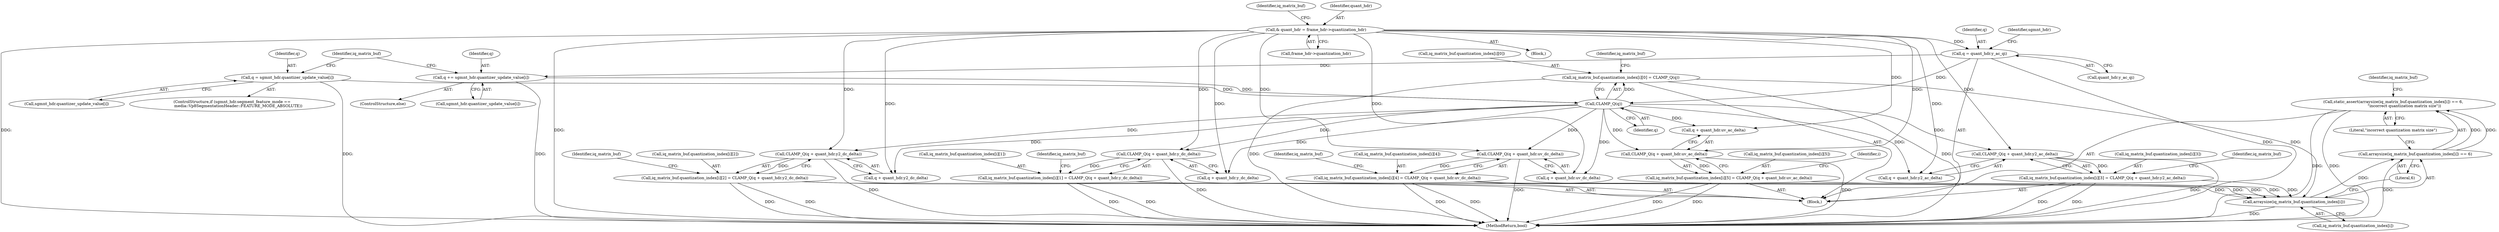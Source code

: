 digraph "0_Chrome_27c68f543e5eba779902447445dfb05ec3f5bf75_2@API" {
"1000177" [label="(Call,static_assert(arraysize(iq_matrix_buf.quantization_index[i]) == 6,\n                  \"incorrect quantization matrix size\"))"];
"1000178" [label="(Call,arraysize(iq_matrix_buf.quantization_index[i]) == 6)"];
"1000179" [label="(Call,arraysize(iq_matrix_buf.quantization_index[i]))"];
"1000187" [label="(Call,iq_matrix_buf.quantization_index[i][0] = CLAMP_Q(q))"];
"1000195" [label="(Call,CLAMP_Q(q))"];
"1000170" [label="(Call,q += sgmnt_hdr.quantizer_update_value[i])"];
"1000146" [label="(Call,q = quant_hdr.y_ac_qi)"];
"1000121" [label="(Call,& quant_hdr = frame_hdr->quantization_hdr)"];
"1000162" [label="(Call,q = sgmnt_hdr.quantizer_update_value[i])"];
"1000225" [label="(Call,iq_matrix_buf.quantization_index[i][3] = CLAMP_Q(q + quant_hdr.y2_ac_delta))"];
"1000233" [label="(Call,CLAMP_Q(q + quant_hdr.y2_ac_delta))"];
"1000211" [label="(Call,iq_matrix_buf.quantization_index[i][2] = CLAMP_Q(q + quant_hdr.y2_dc_delta))"];
"1000219" [label="(Call,CLAMP_Q(q + quant_hdr.y2_dc_delta))"];
"1000197" [label="(Call,iq_matrix_buf.quantization_index[i][1] = CLAMP_Q(q + quant_hdr.y_dc_delta))"];
"1000205" [label="(Call,CLAMP_Q(q + quant_hdr.y_dc_delta))"];
"1000239" [label="(Call,iq_matrix_buf.quantization_index[i][4] = CLAMP_Q(q + quant_hdr.uv_dc_delta))"];
"1000247" [label="(Call,CLAMP_Q(q + quant_hdr.uv_dc_delta))"];
"1000253" [label="(Call,iq_matrix_buf.quantization_index[i][5] = CLAMP_Q(q + quant_hdr.uv_ac_delta))"];
"1000261" [label="(Call,CLAMP_Q(q + quant_hdr.uv_ac_delta))"];
"1000786" [label="(MethodReturn,bool)"];
"1000143" [label="(Identifier,i)"];
"1000177" [label="(Call,static_assert(arraysize(iq_matrix_buf.quantization_index[i]) == 6,\n                  \"incorrect quantization matrix size\"))"];
"1000226" [label="(Call,iq_matrix_buf.quantization_index[i][3])"];
"1000239" [label="(Call,iq_matrix_buf.quantization_index[i][4] = CLAMP_Q(q + quant_hdr.uv_dc_delta))"];
"1000156" [label="(ControlStructure,if (sgmnt_hdr.segment_feature_mode ==\n          media::Vp8SegmentationHeader::FEATURE_MODE_ABSOLUTE))"];
"1000254" [label="(Call,iq_matrix_buf.quantization_index[i][5])"];
"1000220" [label="(Call,q + quant_hdr.y2_dc_delta)"];
"1000186" [label="(Literal,\"incorrect quantization matrix size\")"];
"1000123" [label="(Call,frame_hdr->quantization_hdr)"];
"1000195" [label="(Call,CLAMP_Q(q))"];
"1000253" [label="(Call,iq_matrix_buf.quantization_index[i][5] = CLAMP_Q(q + quant_hdr.uv_ac_delta))"];
"1000247" [label="(Call,CLAMP_Q(q + quant_hdr.uv_dc_delta))"];
"1000212" [label="(Call,iq_matrix_buf.quantization_index[i][2])"];
"1000182" [label="(Identifier,iq_matrix_buf)"];
"1000164" [label="(Call,sgmnt_hdr.quantizer_update_value[i])"];
"1000257" [label="(Identifier,iq_matrix_buf)"];
"1000191" [label="(Identifier,iq_matrix_buf)"];
"1000261" [label="(Call,CLAMP_Q(q + quant_hdr.uv_ac_delta))"];
"1000198" [label="(Call,iq_matrix_buf.quantization_index[i][1])"];
"1000162" [label="(Call,q = sgmnt_hdr.quantizer_update_value[i])"];
"1000187" [label="(Call,iq_matrix_buf.quantization_index[i][0] = CLAMP_Q(q))"];
"1000219" [label="(Call,CLAMP_Q(q + quant_hdr.y2_dc_delta))"];
"1000211" [label="(Call,iq_matrix_buf.quantization_index[i][2] = CLAMP_Q(q + quant_hdr.y2_dc_delta))"];
"1000171" [label="(Identifier,q)"];
"1000234" [label="(Call,q + quant_hdr.y2_ac_delta)"];
"1000240" [label="(Call,iq_matrix_buf.quantization_index[i][4])"];
"1000197" [label="(Call,iq_matrix_buf.quantization_index[i][1] = CLAMP_Q(q + quant_hdr.y_dc_delta))"];
"1000178" [label="(Call,arraysize(iq_matrix_buf.quantization_index[i]) == 6)"];
"1000144" [label="(Block,)"];
"1000130" [label="(Identifier,iq_matrix_buf)"];
"1000205" [label="(Call,CLAMP_Q(q + quant_hdr.y_dc_delta))"];
"1000248" [label="(Call,q + quant_hdr.uv_dc_delta)"];
"1000229" [label="(Identifier,iq_matrix_buf)"];
"1000201" [label="(Identifier,iq_matrix_buf)"];
"1000233" [label="(Call,CLAMP_Q(q + quant_hdr.y2_ac_delta))"];
"1000170" [label="(Call,q += sgmnt_hdr.quantizer_update_value[i])"];
"1000146" [label="(Call,q = quant_hdr.y_ac_qi)"];
"1000121" [label="(Call,& quant_hdr = frame_hdr->quantization_hdr)"];
"1000106" [label="(Block,)"];
"1000215" [label="(Identifier,iq_matrix_buf)"];
"1000206" [label="(Call,q + quant_hdr.y_dc_delta)"];
"1000196" [label="(Identifier,q)"];
"1000148" [label="(Call,quant_hdr.y_ac_qi)"];
"1000180" [label="(Call,iq_matrix_buf.quantization_index[i])"];
"1000163" [label="(Identifier,q)"];
"1000153" [label="(Identifier,sgmnt_hdr)"];
"1000243" [label="(Identifier,iq_matrix_buf)"];
"1000122" [label="(Identifier,quant_hdr)"];
"1000225" [label="(Call,iq_matrix_buf.quantization_index[i][3] = CLAMP_Q(q + quant_hdr.y2_ac_delta))"];
"1000188" [label="(Call,iq_matrix_buf.quantization_index[i][0])"];
"1000172" [label="(Call,sgmnt_hdr.quantizer_update_value[i])"];
"1000147" [label="(Identifier,q)"];
"1000179" [label="(Call,arraysize(iq_matrix_buf.quantization_index[i]))"];
"1000185" [label="(Literal,6)"];
"1000169" [label="(ControlStructure,else)"];
"1000262" [label="(Call,q + quant_hdr.uv_ac_delta)"];
"1000177" -> "1000144"  [label="AST: "];
"1000177" -> "1000186"  [label="CFG: "];
"1000178" -> "1000177"  [label="AST: "];
"1000186" -> "1000177"  [label="AST: "];
"1000191" -> "1000177"  [label="CFG: "];
"1000177" -> "1000786"  [label="DDG: "];
"1000177" -> "1000786"  [label="DDG: "];
"1000178" -> "1000177"  [label="DDG: "];
"1000178" -> "1000177"  [label="DDG: "];
"1000178" -> "1000185"  [label="CFG: "];
"1000179" -> "1000178"  [label="AST: "];
"1000185" -> "1000178"  [label="AST: "];
"1000186" -> "1000178"  [label="CFG: "];
"1000178" -> "1000786"  [label="DDG: "];
"1000179" -> "1000178"  [label="DDG: "];
"1000179" -> "1000180"  [label="CFG: "];
"1000180" -> "1000179"  [label="AST: "];
"1000185" -> "1000179"  [label="CFG: "];
"1000179" -> "1000786"  [label="DDG: "];
"1000187" -> "1000179"  [label="DDG: "];
"1000225" -> "1000179"  [label="DDG: "];
"1000211" -> "1000179"  [label="DDG: "];
"1000197" -> "1000179"  [label="DDG: "];
"1000239" -> "1000179"  [label="DDG: "];
"1000253" -> "1000179"  [label="DDG: "];
"1000187" -> "1000144"  [label="AST: "];
"1000187" -> "1000195"  [label="CFG: "];
"1000188" -> "1000187"  [label="AST: "];
"1000195" -> "1000187"  [label="AST: "];
"1000201" -> "1000187"  [label="CFG: "];
"1000187" -> "1000786"  [label="DDG: "];
"1000187" -> "1000786"  [label="DDG: "];
"1000195" -> "1000187"  [label="DDG: "];
"1000195" -> "1000196"  [label="CFG: "];
"1000196" -> "1000195"  [label="AST: "];
"1000170" -> "1000195"  [label="DDG: "];
"1000162" -> "1000195"  [label="DDG: "];
"1000146" -> "1000195"  [label="DDG: "];
"1000195" -> "1000205"  [label="DDG: "];
"1000195" -> "1000206"  [label="DDG: "];
"1000195" -> "1000219"  [label="DDG: "];
"1000195" -> "1000220"  [label="DDG: "];
"1000195" -> "1000233"  [label="DDG: "];
"1000195" -> "1000234"  [label="DDG: "];
"1000195" -> "1000247"  [label="DDG: "];
"1000195" -> "1000248"  [label="DDG: "];
"1000195" -> "1000261"  [label="DDG: "];
"1000195" -> "1000262"  [label="DDG: "];
"1000170" -> "1000169"  [label="AST: "];
"1000170" -> "1000172"  [label="CFG: "];
"1000171" -> "1000170"  [label="AST: "];
"1000172" -> "1000170"  [label="AST: "];
"1000182" -> "1000170"  [label="CFG: "];
"1000170" -> "1000786"  [label="DDG: "];
"1000146" -> "1000170"  [label="DDG: "];
"1000146" -> "1000144"  [label="AST: "];
"1000146" -> "1000148"  [label="CFG: "];
"1000147" -> "1000146"  [label="AST: "];
"1000148" -> "1000146"  [label="AST: "];
"1000153" -> "1000146"  [label="CFG: "];
"1000146" -> "1000786"  [label="DDG: "];
"1000121" -> "1000146"  [label="DDG: "];
"1000121" -> "1000106"  [label="AST: "];
"1000121" -> "1000123"  [label="CFG: "];
"1000122" -> "1000121"  [label="AST: "];
"1000123" -> "1000121"  [label="AST: "];
"1000130" -> "1000121"  [label="CFG: "];
"1000121" -> "1000786"  [label="DDG: "];
"1000121" -> "1000786"  [label="DDG: "];
"1000121" -> "1000205"  [label="DDG: "];
"1000121" -> "1000206"  [label="DDG: "];
"1000121" -> "1000219"  [label="DDG: "];
"1000121" -> "1000220"  [label="DDG: "];
"1000121" -> "1000233"  [label="DDG: "];
"1000121" -> "1000234"  [label="DDG: "];
"1000121" -> "1000247"  [label="DDG: "];
"1000121" -> "1000248"  [label="DDG: "];
"1000121" -> "1000261"  [label="DDG: "];
"1000121" -> "1000262"  [label="DDG: "];
"1000162" -> "1000156"  [label="AST: "];
"1000162" -> "1000164"  [label="CFG: "];
"1000163" -> "1000162"  [label="AST: "];
"1000164" -> "1000162"  [label="AST: "];
"1000182" -> "1000162"  [label="CFG: "];
"1000162" -> "1000786"  [label="DDG: "];
"1000225" -> "1000144"  [label="AST: "];
"1000225" -> "1000233"  [label="CFG: "];
"1000226" -> "1000225"  [label="AST: "];
"1000233" -> "1000225"  [label="AST: "];
"1000243" -> "1000225"  [label="CFG: "];
"1000225" -> "1000786"  [label="DDG: "];
"1000225" -> "1000786"  [label="DDG: "];
"1000233" -> "1000225"  [label="DDG: "];
"1000233" -> "1000234"  [label="CFG: "];
"1000234" -> "1000233"  [label="AST: "];
"1000233" -> "1000786"  [label="DDG: "];
"1000211" -> "1000144"  [label="AST: "];
"1000211" -> "1000219"  [label="CFG: "];
"1000212" -> "1000211"  [label="AST: "];
"1000219" -> "1000211"  [label="AST: "];
"1000229" -> "1000211"  [label="CFG: "];
"1000211" -> "1000786"  [label="DDG: "];
"1000211" -> "1000786"  [label="DDG: "];
"1000219" -> "1000211"  [label="DDG: "];
"1000219" -> "1000220"  [label="CFG: "];
"1000220" -> "1000219"  [label="AST: "];
"1000219" -> "1000786"  [label="DDG: "];
"1000197" -> "1000144"  [label="AST: "];
"1000197" -> "1000205"  [label="CFG: "];
"1000198" -> "1000197"  [label="AST: "];
"1000205" -> "1000197"  [label="AST: "];
"1000215" -> "1000197"  [label="CFG: "];
"1000197" -> "1000786"  [label="DDG: "];
"1000197" -> "1000786"  [label="DDG: "];
"1000205" -> "1000197"  [label="DDG: "];
"1000205" -> "1000206"  [label="CFG: "];
"1000206" -> "1000205"  [label="AST: "];
"1000205" -> "1000786"  [label="DDG: "];
"1000239" -> "1000144"  [label="AST: "];
"1000239" -> "1000247"  [label="CFG: "];
"1000240" -> "1000239"  [label="AST: "];
"1000247" -> "1000239"  [label="AST: "];
"1000257" -> "1000239"  [label="CFG: "];
"1000239" -> "1000786"  [label="DDG: "];
"1000239" -> "1000786"  [label="DDG: "];
"1000247" -> "1000239"  [label="DDG: "];
"1000247" -> "1000248"  [label="CFG: "];
"1000248" -> "1000247"  [label="AST: "];
"1000247" -> "1000786"  [label="DDG: "];
"1000253" -> "1000144"  [label="AST: "];
"1000253" -> "1000261"  [label="CFG: "];
"1000254" -> "1000253"  [label="AST: "];
"1000261" -> "1000253"  [label="AST: "];
"1000143" -> "1000253"  [label="CFG: "];
"1000253" -> "1000786"  [label="DDG: "];
"1000253" -> "1000786"  [label="DDG: "];
"1000261" -> "1000253"  [label="DDG: "];
"1000261" -> "1000262"  [label="CFG: "];
"1000262" -> "1000261"  [label="AST: "];
"1000261" -> "1000786"  [label="DDG: "];
}
